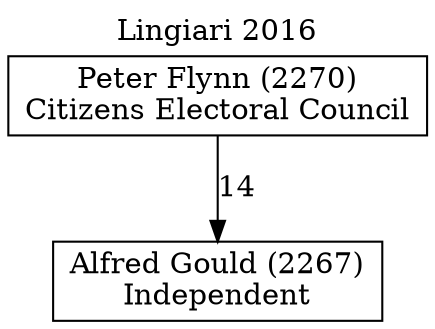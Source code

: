 // House preference flow
digraph "Alfred Gould (2267)_Lingiari_2016" {
	graph [label="Lingiari 2016" labelloc=t mclimit=10]
	node [shape=box]
	"Alfred Gould (2267)" [label="Alfred Gould (2267)
Independent"]
	"Peter Flynn (2270)" [label="Peter Flynn (2270)
Citizens Electoral Council"]
	"Peter Flynn (2270)" -> "Alfred Gould (2267)" [label=14]
}
